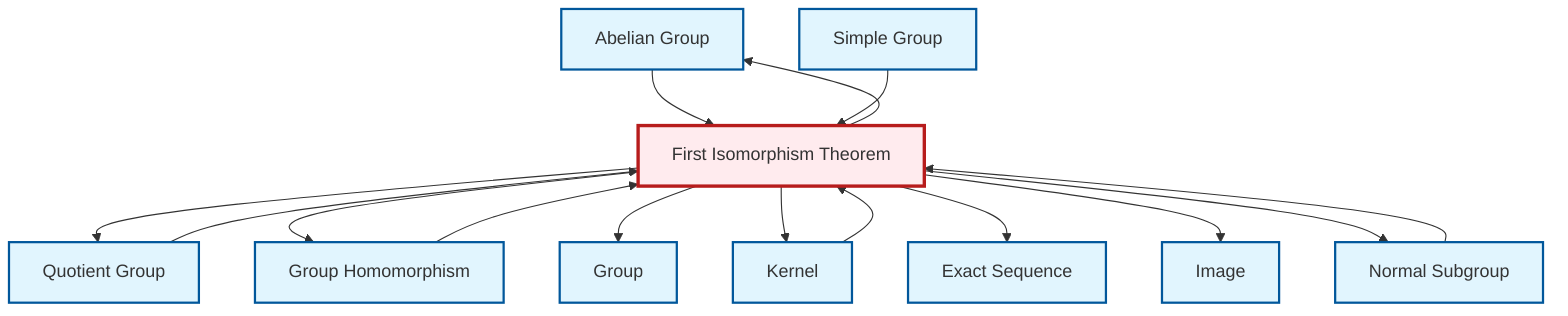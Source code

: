 graph TD
    classDef definition fill:#e1f5fe,stroke:#01579b,stroke-width:2px
    classDef theorem fill:#f3e5f5,stroke:#4a148c,stroke-width:2px
    classDef axiom fill:#fff3e0,stroke:#e65100,stroke-width:2px
    classDef example fill:#e8f5e9,stroke:#1b5e20,stroke-width:2px
    classDef current fill:#ffebee,stroke:#b71c1c,stroke-width:3px
    def-group["Group"]:::definition
    def-abelian-group["Abelian Group"]:::definition
    def-homomorphism["Group Homomorphism"]:::definition
    def-quotient-group["Quotient Group"]:::definition
    def-image["Image"]:::definition
    def-simple-group["Simple Group"]:::definition
    def-normal-subgroup["Normal Subgroup"]:::definition
    def-exact-sequence["Exact Sequence"]:::definition
    def-kernel["Kernel"]:::definition
    thm-first-isomorphism["First Isomorphism Theorem"]:::theorem
    def-normal-subgroup --> thm-first-isomorphism
    def-quotient-group --> thm-first-isomorphism
    thm-first-isomorphism --> def-quotient-group
    thm-first-isomorphism --> def-homomorphism
    def-homomorphism --> thm-first-isomorphism
    def-abelian-group --> thm-first-isomorphism
    thm-first-isomorphism --> def-group
    def-simple-group --> thm-first-isomorphism
    thm-first-isomorphism --> def-kernel
    thm-first-isomorphism --> def-exact-sequence
    def-kernel --> thm-first-isomorphism
    thm-first-isomorphism --> def-image
    thm-first-isomorphism --> def-abelian-group
    thm-first-isomorphism --> def-normal-subgroup
    class thm-first-isomorphism current